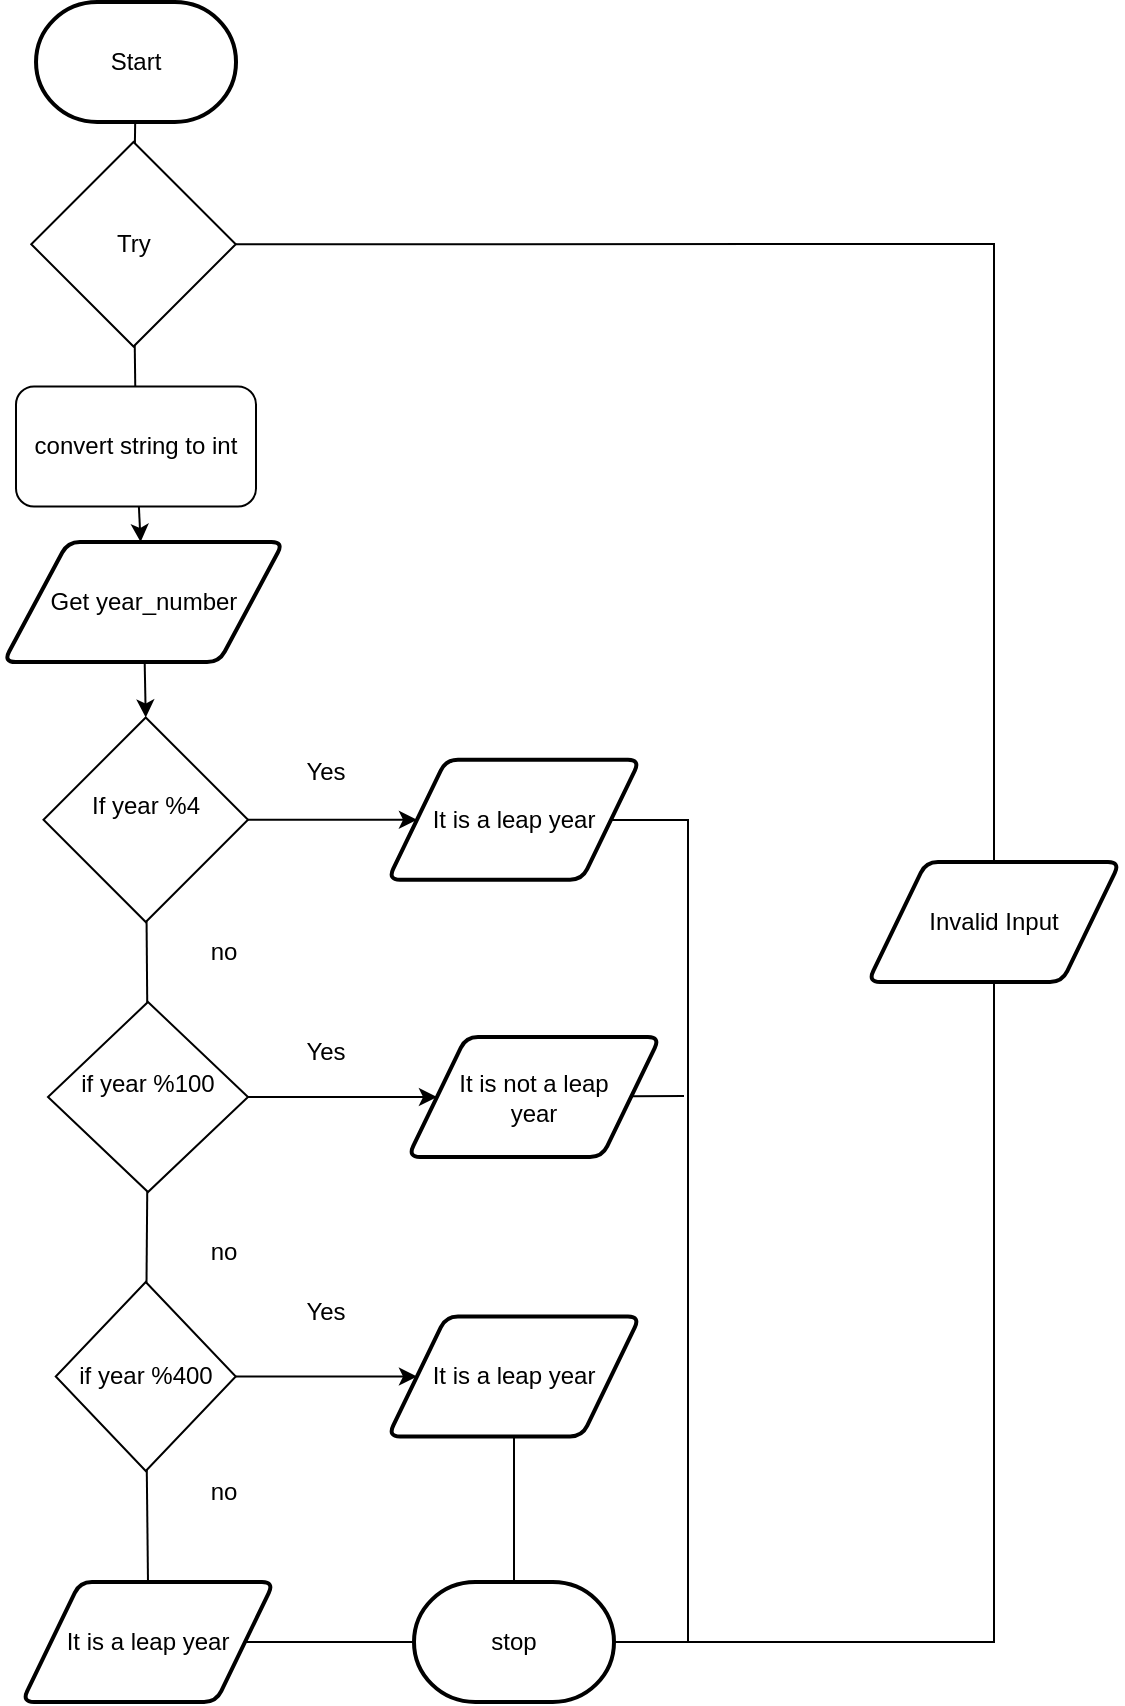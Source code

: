 <mxfile>
    <diagram id="YyKa2lABDavz-Mcr8UiQ" name="Page-1">
        <mxGraphModel dx="625" dy="591" grid="1" gridSize="10" guides="1" tooltips="1" connect="1" arrows="1" fold="1" page="1" pageScale="1" pageWidth="827" pageHeight="1169" math="0" shadow="0">
            <root>
                <mxCell id="0"/>
                <mxCell id="1" parent="0"/>
                <mxCell id="2" value="" style="edgeStyle=none;html=1;startArrow=none;" parent="1" source="45" target="5" edge="1">
                    <mxGeometry relative="1" as="geometry"/>
                </mxCell>
                <mxCell id="3" value="Start" style="strokeWidth=2;html=1;shape=mxgraph.flowchart.terminator;whiteSpace=wrap;" parent="1" vertex="1">
                    <mxGeometry x="364.01" y="160" width="100" height="60" as="geometry"/>
                </mxCell>
                <mxCell id="25" style="edgeStyle=none;html=1;entryX=0.5;entryY=0;entryDx=0;entryDy=0;" parent="1" source="5" target="12" edge="1">
                    <mxGeometry relative="1" as="geometry">
                        <mxPoint x="400" y="400" as="targetPoint"/>
                    </mxGeometry>
                </mxCell>
                <mxCell id="5" value="Get year_number" style="shape=parallelogram;html=1;strokeWidth=2;perimeter=parallelogramPerimeter;whiteSpace=wrap;rounded=1;arcSize=12;size=0.23;" parent="1" vertex="1">
                    <mxGeometry x="347.75" y="430" width="140" height="60" as="geometry"/>
                </mxCell>
                <mxCell id="9" value="stop" style="strokeWidth=2;html=1;shape=mxgraph.flowchart.terminator;whiteSpace=wrap;rounded=1;" parent="1" vertex="1">
                    <mxGeometry x="553" y="950" width="100" height="60" as="geometry"/>
                </mxCell>
                <mxCell id="11" value="" style="edgeStyle=none;html=1;" parent="1" source="12" target="16" edge="1">
                    <mxGeometry relative="1" as="geometry"/>
                </mxCell>
                <mxCell id="12" value="&lt;br&gt;If year %4&lt;br&gt;&lt;br&gt;&amp;nbsp;" style="rhombus;whiteSpace=wrap;html=1;" parent="1" vertex="1">
                    <mxGeometry x="367.75" y="517.75" width="102.25" height="102.25" as="geometry"/>
                </mxCell>
                <mxCell id="16" value="It is a leap year" style="shape=parallelogram;html=1;strokeWidth=2;perimeter=parallelogramPerimeter;whiteSpace=wrap;rounded=1;arcSize=12;size=0.23;" parent="1" vertex="1">
                    <mxGeometry x="540" y="538.87" width="126" height="60" as="geometry"/>
                </mxCell>
                <mxCell id="39" style="edgeStyle=none;rounded=0;html=1;entryX=0;entryY=0.5;entryDx=0;entryDy=0;" edge="1" parent="1" source="26" target="37">
                    <mxGeometry relative="1" as="geometry"/>
                </mxCell>
                <mxCell id="55" style="edgeStyle=none;rounded=0;html=1;entryX=0.5;entryY=0;entryDx=0;entryDy=0;endArrow=none;endFill=0;" edge="1" parent="1" source="26" target="54">
                    <mxGeometry relative="1" as="geometry"/>
                </mxCell>
                <mxCell id="26" value="&lt;br&gt;&lt;br&gt;&lt;br&gt;if year %400&lt;br&gt;&lt;br&gt;&lt;br&gt;&amp;nbsp;" style="rhombus;whiteSpace=wrap;html=1;" vertex="1" parent="1">
                    <mxGeometry x="373.88" y="800" width="90" height="94.5" as="geometry"/>
                </mxCell>
                <mxCell id="28" value="" style="edgeStyle=none;html=1;endArrow=none;startArrow=none;" edge="1" parent="1" source="27" target="26">
                    <mxGeometry relative="1" as="geometry">
                        <mxPoint x="412.545" y="648.845" as="sourcePoint"/>
                        <mxPoint x="394.624" y="980.0" as="targetPoint"/>
                    </mxGeometry>
                </mxCell>
                <mxCell id="31" value="Yes" style="text;html=1;strokeColor=none;fillColor=none;align=center;verticalAlign=middle;whiteSpace=wrap;rounded=0;" vertex="1" parent="1">
                    <mxGeometry x="479" y="530" width="60" height="30" as="geometry"/>
                </mxCell>
                <mxCell id="36" style="edgeStyle=none;rounded=0;html=1;entryX=0;entryY=0.5;entryDx=0;entryDy=0;" edge="1" parent="1" source="27" target="35">
                    <mxGeometry relative="1" as="geometry"/>
                </mxCell>
                <mxCell id="27" value="&lt;br&gt;if year %100&lt;br&gt;&lt;br&gt;&amp;nbsp;" style="rhombus;whiteSpace=wrap;html=1;" vertex="1" parent="1">
                    <mxGeometry x="370" y="660" width="100" height="95" as="geometry"/>
                </mxCell>
                <mxCell id="32" value="" style="edgeStyle=none;html=1;endArrow=none;" edge="1" parent="1" source="12" target="27">
                    <mxGeometry relative="1" as="geometry">
                        <mxPoint x="418.873" y="619.998" as="sourcePoint"/>
                        <mxPoint x="418.872" y="660.002" as="targetPoint"/>
                    </mxGeometry>
                </mxCell>
                <mxCell id="34" value="Yes" style="text;html=1;strokeColor=none;fillColor=none;align=center;verticalAlign=middle;whiteSpace=wrap;rounded=0;" vertex="1" parent="1">
                    <mxGeometry x="479" y="670" width="60" height="30" as="geometry"/>
                </mxCell>
                <mxCell id="41" style="edgeStyle=none;rounded=0;html=1;endArrow=none;endFill=0;" edge="1" parent="1" source="35">
                    <mxGeometry relative="1" as="geometry">
                        <mxPoint x="688" y="707" as="targetPoint"/>
                    </mxGeometry>
                </mxCell>
                <mxCell id="35" value="It is not a leap &lt;br&gt;year" style="shape=parallelogram;html=1;strokeWidth=2;perimeter=parallelogramPerimeter;whiteSpace=wrap;rounded=1;arcSize=12;size=0.23;" vertex="1" parent="1">
                    <mxGeometry x="550" y="677.5" width="126" height="60" as="geometry"/>
                </mxCell>
                <mxCell id="38" value="Yes" style="text;html=1;strokeColor=none;fillColor=none;align=center;verticalAlign=middle;whiteSpace=wrap;rounded=0;" vertex="1" parent="1">
                    <mxGeometry x="479" y="800" width="60" height="30" as="geometry"/>
                </mxCell>
                <mxCell id="42" style="edgeStyle=none;rounded=0;html=1;entryX=0.5;entryY=0;entryDx=0;entryDy=0;entryPerimeter=0;endArrow=none;endFill=0;" edge="1" parent="1" source="37" target="9">
                    <mxGeometry relative="1" as="geometry"/>
                </mxCell>
                <mxCell id="37" value="It is a leap year" style="shape=parallelogram;html=1;strokeWidth=2;perimeter=parallelogramPerimeter;whiteSpace=wrap;rounded=1;arcSize=12;size=0.23;" vertex="1" parent="1">
                    <mxGeometry x="540" y="817.25" width="126" height="60" as="geometry"/>
                </mxCell>
                <mxCell id="40" value="" style="edgeStyle=none;html=1;rounded=0;endArrow=none;entryX=1;entryY=0.5;entryDx=0;entryDy=0;entryPerimeter=0;" edge="1" parent="1" source="16" target="9">
                    <mxGeometry relative="1" as="geometry">
                        <mxPoint x="603" y="598.87" as="sourcePoint"/>
                        <mxPoint x="603" y="1060" as="targetPoint"/>
                        <Array as="points">
                            <mxPoint x="690" y="569"/>
                            <mxPoint x="690" y="980"/>
                        </Array>
                    </mxGeometry>
                </mxCell>
                <mxCell id="50" style="edgeStyle=none;rounded=0;html=1;entryX=0.5;entryY=0;entryDx=0;entryDy=0;endArrow=none;endFill=0;" edge="1" parent="1" source="43" target="48">
                    <mxGeometry relative="1" as="geometry">
                        <Array as="points">
                            <mxPoint x="843" y="281"/>
                        </Array>
                    </mxGeometry>
                </mxCell>
                <mxCell id="43" value="Try" style="rhombus;whiteSpace=wrap;html=1;" vertex="1" parent="1">
                    <mxGeometry x="361.63" y="230" width="102.25" height="102.25" as="geometry"/>
                </mxCell>
                <mxCell id="44" value="" style="edgeStyle=none;html=1;endArrow=none;" edge="1" parent="1" source="3" target="43">
                    <mxGeometry relative="1" as="geometry">
                        <mxPoint x="418.71" y="290" as="sourcePoint"/>
                        <mxPoint x="417.919" y="430" as="targetPoint"/>
                    </mxGeometry>
                </mxCell>
                <mxCell id="45" value="convert string to int" style="rounded=1;whiteSpace=wrap;html=1;" vertex="1" parent="1">
                    <mxGeometry x="354" y="352.25" width="120" height="60" as="geometry"/>
                </mxCell>
                <mxCell id="46" value="" style="edgeStyle=none;html=1;startArrow=none;endArrow=none;" edge="1" parent="1" source="43" target="45">
                    <mxGeometry relative="1" as="geometry">
                        <mxPoint x="414.397" y="350.728" as="sourcePoint"/>
                        <mxPoint x="416.829" y="430.0" as="targetPoint"/>
                    </mxGeometry>
                </mxCell>
                <mxCell id="51" style="edgeStyle=none;rounded=0;html=1;entryX=1;entryY=0.5;entryDx=0;entryDy=0;entryPerimeter=0;endArrow=none;endFill=0;" edge="1" parent="1" source="48" target="9">
                    <mxGeometry relative="1" as="geometry">
                        <Array as="points">
                            <mxPoint x="843" y="980"/>
                        </Array>
                    </mxGeometry>
                </mxCell>
                <mxCell id="48" value="Invalid Input" style="shape=parallelogram;html=1;strokeWidth=2;perimeter=parallelogramPerimeter;whiteSpace=wrap;rounded=1;arcSize=12;size=0.23;" vertex="1" parent="1">
                    <mxGeometry x="780" y="590" width="126" height="60" as="geometry"/>
                </mxCell>
                <mxCell id="52" value="no" style="text;html=1;strokeColor=none;fillColor=none;align=center;verticalAlign=middle;whiteSpace=wrap;rounded=0;" vertex="1" parent="1">
                    <mxGeometry x="427.75" y="620" width="60" height="30" as="geometry"/>
                </mxCell>
                <mxCell id="53" value="no" style="text;html=1;strokeColor=none;fillColor=none;align=center;verticalAlign=middle;whiteSpace=wrap;rounded=0;" vertex="1" parent="1">
                    <mxGeometry x="427.75" y="770" width="60" height="30" as="geometry"/>
                </mxCell>
                <mxCell id="58" style="edgeStyle=none;rounded=0;html=1;entryX=0;entryY=0.5;entryDx=0;entryDy=0;entryPerimeter=0;endArrow=none;endFill=0;" edge="1" parent="1" source="54" target="9">
                    <mxGeometry relative="1" as="geometry"/>
                </mxCell>
                <mxCell id="54" value="It is a leap year" style="shape=parallelogram;html=1;strokeWidth=2;perimeter=parallelogramPerimeter;whiteSpace=wrap;rounded=1;arcSize=12;size=0.23;" vertex="1" parent="1">
                    <mxGeometry x="357" y="950" width="126" height="60" as="geometry"/>
                </mxCell>
                <mxCell id="56" value="no" style="text;html=1;strokeColor=none;fillColor=none;align=center;verticalAlign=middle;whiteSpace=wrap;rounded=0;" vertex="1" parent="1">
                    <mxGeometry x="427.75" y="890" width="60" height="30" as="geometry"/>
                </mxCell>
            </root>
        </mxGraphModel>
    </diagram>
</mxfile>